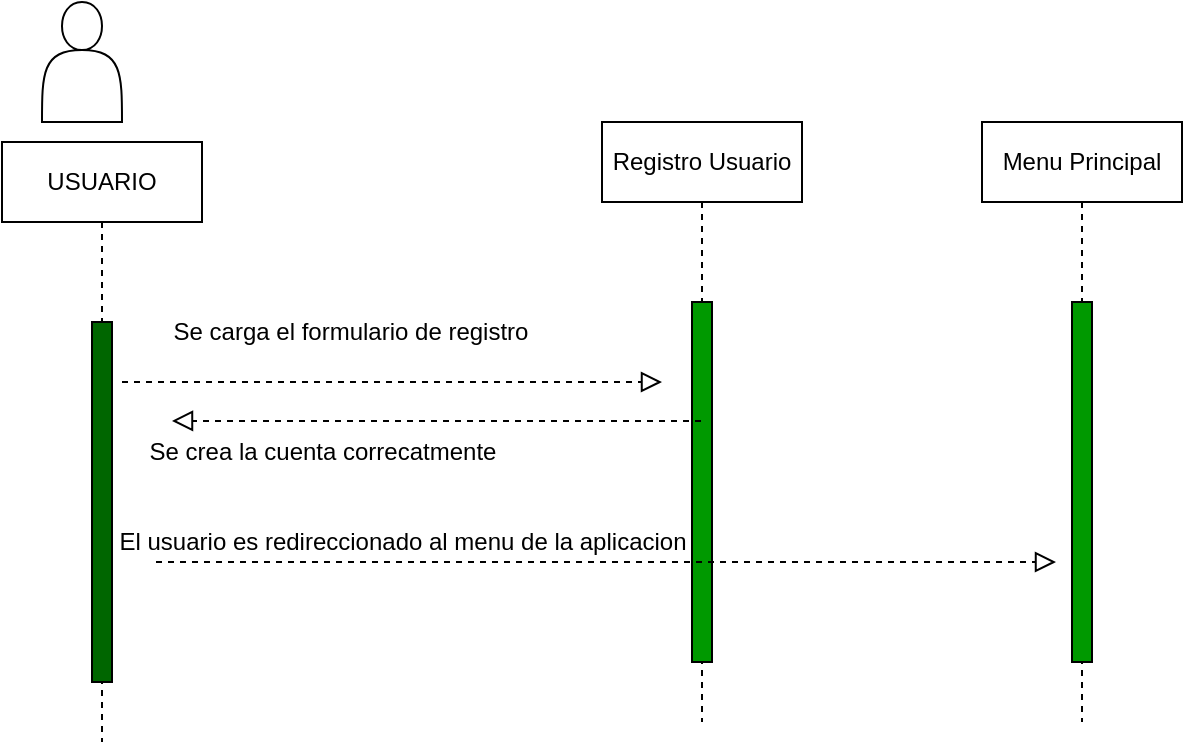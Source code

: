 <mxfile>
    <diagram id="nkOhd-C2uClc8Hb0o4sY" name="Page-1">
        <mxGraphModel dx="749" dy="703" grid="1" gridSize="10" guides="1" tooltips="1" connect="1" arrows="1" fold="1" page="1" pageScale="1" pageWidth="827" pageHeight="1169" math="0" shadow="0">
            <root>
                <mxCell id="0"/>
                <mxCell id="1" parent="0"/>
                <mxCell id="2" value="" style="shape=actor;whiteSpace=wrap;html=1;" parent="1" vertex="1">
                    <mxGeometry x="160" y="110" width="40" height="60" as="geometry"/>
                </mxCell>
                <mxCell id="7" value="Registro Usuario" style="shape=umlLifeline;perimeter=lifelinePerimeter;whiteSpace=wrap;html=1;container=1;collapsible=0;recursiveResize=0;outlineConnect=0;shadow=0;strokeColor=default;" parent="1" vertex="1">
                    <mxGeometry x="440" y="170" width="100" height="300" as="geometry"/>
                </mxCell>
                <mxCell id="8" value="" style="html=1;points=[];perimeter=orthogonalPerimeter;fillColor=#009900;shadow=0;strokeColor=default;" parent="7" vertex="1">
                    <mxGeometry x="45" y="90" width="10" height="180" as="geometry"/>
                </mxCell>
                <mxCell id="9" value="USUARIO" style="shape=umlLifeline;perimeter=lifelinePerimeter;whiteSpace=wrap;html=1;container=1;collapsible=0;recursiveResize=0;outlineConnect=0;shadow=0;strokeColor=default;" parent="1" vertex="1">
                    <mxGeometry x="140" y="180" width="100" height="300" as="geometry"/>
                </mxCell>
                <mxCell id="10" value="" style="html=1;points=[];perimeter=orthogonalPerimeter;shadow=0;strokeColor=default;fillColor=#006600;" parent="9" vertex="1">
                    <mxGeometry x="45" y="90" width="10" height="180" as="geometry"/>
                </mxCell>
                <mxCell id="11" value="" style="endArrow=block;startArrow=none;endFill=0;startFill=0;endSize=8;html=1;verticalAlign=bottom;dashed=1;labelBackgroundColor=none;" parent="1" edge="1">
                    <mxGeometry width="160" relative="1" as="geometry">
                        <mxPoint x="200" y="300" as="sourcePoint"/>
                        <mxPoint x="470" y="300" as="targetPoint"/>
                    </mxGeometry>
                </mxCell>
                <mxCell id="15" value="" style="endArrow=block;startArrow=none;endFill=0;startFill=0;endSize=8;html=1;verticalAlign=bottom;dashed=1;labelBackgroundColor=none;entryX=0.125;entryY=-0.017;entryDx=0;entryDy=0;entryPerimeter=0;" parent="1" source="7" target="16" edge="1">
                    <mxGeometry width="160" relative="1" as="geometry">
                        <mxPoint x="210" y="310" as="sourcePoint"/>
                        <mxPoint x="250" y="320" as="targetPoint"/>
                    </mxGeometry>
                </mxCell>
                <mxCell id="16" value="Se crea la cuenta correcatmente" style="text;html=1;align=center;verticalAlign=middle;resizable=0;points=[];autosize=1;strokeColor=none;fillColor=none;" parent="1" vertex="1">
                    <mxGeometry x="200" y="320" width="200" height="30" as="geometry"/>
                </mxCell>
                <mxCell id="18" value="Se carga el formulario de registro" style="text;html=1;align=center;verticalAlign=middle;resizable=0;points=[];autosize=1;strokeColor=none;fillColor=none;" parent="1" vertex="1">
                    <mxGeometry x="214" y="260" width="200" height="30" as="geometry"/>
                </mxCell>
                <mxCell id="22" value="Menu Principal" style="shape=umlLifeline;perimeter=lifelinePerimeter;whiteSpace=wrap;html=1;container=1;collapsible=0;recursiveResize=0;outlineConnect=0;shadow=0;strokeColor=default;" parent="1" vertex="1">
                    <mxGeometry x="630" y="170" width="100" height="300" as="geometry"/>
                </mxCell>
                <mxCell id="23" value="" style="html=1;points=[];perimeter=orthogonalPerimeter;fillColor=#009900;shadow=0;strokeColor=default;" parent="22" vertex="1">
                    <mxGeometry x="45" y="90" width="10" height="180" as="geometry"/>
                </mxCell>
                <mxCell id="24" value="" style="endArrow=block;startArrow=none;endFill=0;startFill=0;endSize=8;html=1;verticalAlign=bottom;dashed=1;labelBackgroundColor=none;" parent="1" edge="1">
                    <mxGeometry width="160" relative="1" as="geometry">
                        <mxPoint x="217" y="390" as="sourcePoint"/>
                        <mxPoint x="667" y="390" as="targetPoint"/>
                    </mxGeometry>
                </mxCell>
                <mxCell id="25" value="El usuario es redireccionado al menu de la aplicacion" style="text;html=1;align=center;verticalAlign=middle;resizable=0;points=[];autosize=1;strokeColor=none;fillColor=none;" parent="1" vertex="1">
                    <mxGeometry x="185" y="365" width="310" height="30" as="geometry"/>
                </mxCell>
            </root>
        </mxGraphModel>
    </diagram>
</mxfile>